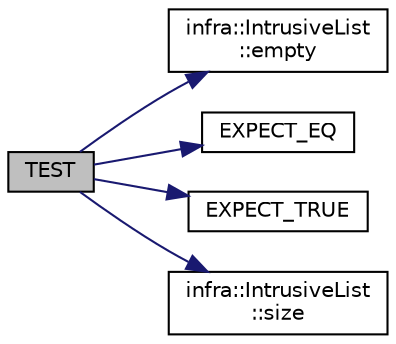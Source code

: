 digraph "TEST"
{
 // INTERACTIVE_SVG=YES
  edge [fontname="Helvetica",fontsize="10",labelfontname="Helvetica",labelfontsize="10"];
  node [fontname="Helvetica",fontsize="10",shape=record];
  rankdir="LR";
  Node0 [label="TEST",height=0.2,width=0.4,color="black", fillcolor="grey75", style="filled", fontcolor="black"];
  Node0 -> Node1 [color="midnightblue",fontsize="10",style="solid",fontname="Helvetica"];
  Node1 [label="infra::IntrusiveList\l::empty",height=0.2,width=0.4,color="black", fillcolor="white", style="filled",URL="$df/da4/classinfra_1_1_intrusive_list.html#a6d254f065565d635fb46435ff3dd21e6"];
  Node0 -> Node2 [color="midnightblue",fontsize="10",style="solid",fontname="Helvetica"];
  Node2 [label="EXPECT_EQ",height=0.2,width=0.4,color="black", fillcolor="white", style="filled",URL="$d6/def/_test_json_8cpp.html#a82745227e2f0a8edbb4ae630d88a8e86"];
  Node0 -> Node3 [color="midnightblue",fontsize="10",style="solid",fontname="Helvetica"];
  Node3 [label="EXPECT_TRUE",height=0.2,width=0.4,color="black", fillcolor="white", style="filled",URL="$d6/def/_test_json_8cpp.html#a84dbe6e62bbec23a120a258315c7b6dc"];
  Node0 -> Node4 [color="midnightblue",fontsize="10",style="solid",fontname="Helvetica"];
  Node4 [label="infra::IntrusiveList\l::size",height=0.2,width=0.4,color="black", fillcolor="white", style="filled",URL="$df/da4/classinfra_1_1_intrusive_list.html#ab59d48f80c3b1944b072b1a4c3e665c0"];
}
